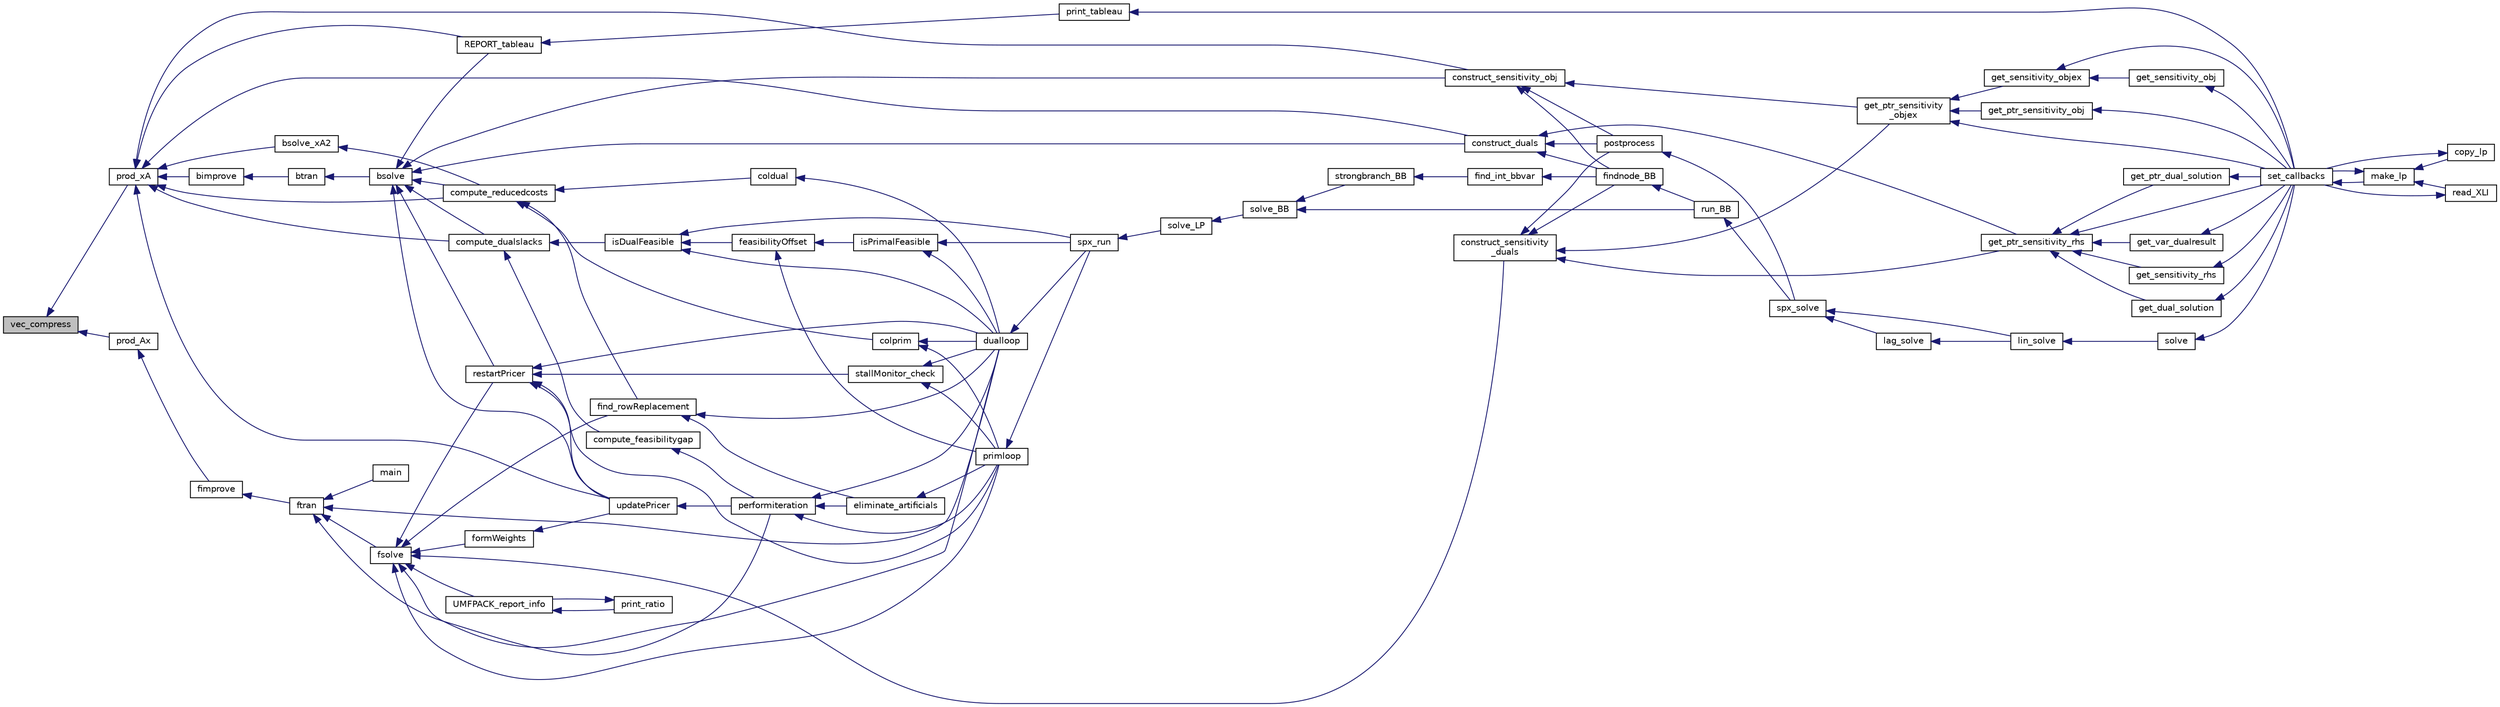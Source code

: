 digraph "vec_compress"
{
  edge [fontname="Helvetica",fontsize="10",labelfontname="Helvetica",labelfontsize="10"];
  node [fontname="Helvetica",fontsize="10",shape=record];
  rankdir="LR";
  Node3128 [label="vec_compress",height=0.2,width=0.4,color="black", fillcolor="grey75", style="filled", fontcolor="black"];
  Node3128 -> Node3129 [dir="back",color="midnightblue",fontsize="10",style="solid",fontname="Helvetica"];
  Node3129 [label="prod_Ax",height=0.2,width=0.4,color="black", fillcolor="white", style="filled",URL="$d0/d48/lp__matrix_8h.html#a131acfe80f62b2269f4b089f72405345"];
  Node3129 -> Node3130 [dir="back",color="midnightblue",fontsize="10",style="solid",fontname="Helvetica"];
  Node3130 [label="fimprove",height=0.2,width=0.4,color="black", fillcolor="white", style="filled",URL="$d0/d48/lp__matrix_8h.html#aa75cb5f463c270155ec6e92957eebacf"];
  Node3130 -> Node3131 [dir="back",color="midnightblue",fontsize="10",style="solid",fontname="Helvetica"];
  Node3131 [label="ftran",height=0.2,width=0.4,color="black", fillcolor="white", style="filled",URL="$d0/d48/lp__matrix_8h.html#ad6fdefeaa5d40091c7a20146fc413758"];
  Node3131 -> Node3132 [dir="back",color="midnightblue",fontsize="10",style="solid",fontname="Helvetica"];
  Node3132 [label="main",height=0.2,width=0.4,color="black", fillcolor="white", style="filled",URL="$df/d7d/lusolmain_8c.html#ac0bbd83579aa80e65ea53783917b10f9"];
  Node3131 -> Node3133 [dir="back",color="midnightblue",fontsize="10",style="solid",fontname="Helvetica"];
  Node3133 [label="performiteration",height=0.2,width=0.4,color="black", fillcolor="white", style="filled",URL="$df/df7/lp__lib_8h.html#aab89ee40b1d5308324fb3540d4eaf2b6"];
  Node3133 -> Node3134 [dir="back",color="midnightblue",fontsize="10",style="solid",fontname="Helvetica"];
  Node3134 [label="eliminate_artificials",height=0.2,width=0.4,color="black", fillcolor="white", style="filled",URL="$d2/d6c/lp__simplex_8c.html#a5e9816f3bfe556d444b034ba1e97b02b"];
  Node3134 -> Node3135 [dir="back",color="midnightblue",fontsize="10",style="solid",fontname="Helvetica"];
  Node3135 [label="primloop",height=0.2,width=0.4,color="black", fillcolor="white", style="filled",URL="$d1/d0a/lp__simplex_8h.html#aaa7a1b253038231f1792b092e4e36267"];
  Node3135 -> Node3136 [dir="back",color="midnightblue",fontsize="10",style="solid",fontname="Helvetica"];
  Node3136 [label="spx_run",height=0.2,width=0.4,color="black", fillcolor="white", style="filled",URL="$d1/d0a/lp__simplex_8h.html#a96c15afcfa902a5b78af4dfb412010bd"];
  Node3136 -> Node3137 [dir="back",color="midnightblue",fontsize="10",style="solid",fontname="Helvetica"];
  Node3137 [label="solve_LP",height=0.2,width=0.4,color="black", fillcolor="white", style="filled",URL="$d1/dbf/lp__mipbb_8h.html#a8f2122bd9c45170c45f236f9fe3d0dd7"];
  Node3137 -> Node3138 [dir="back",color="midnightblue",fontsize="10",style="solid",fontname="Helvetica"];
  Node3138 [label="solve_BB",height=0.2,width=0.4,color="black", fillcolor="white", style="filled",URL="$d1/dbf/lp__mipbb_8h.html#a43e95e2128e85df2643cbc0bfce4746c"];
  Node3138 -> Node3139 [dir="back",color="midnightblue",fontsize="10",style="solid",fontname="Helvetica"];
  Node3139 [label="strongbranch_BB",height=0.2,width=0.4,color="black", fillcolor="white", style="filled",URL="$d1/dbf/lp__mipbb_8h.html#a14912803f02db21c25829df065202762"];
  Node3139 -> Node3140 [dir="back",color="midnightblue",fontsize="10",style="solid",fontname="Helvetica"];
  Node3140 [label="find_int_bbvar",height=0.2,width=0.4,color="black", fillcolor="white", style="filled",URL="$df/df7/lp__lib_8h.html#ad6104a5cc6ae29cc1dd1327d8d36047e"];
  Node3140 -> Node3141 [dir="back",color="midnightblue",fontsize="10",style="solid",fontname="Helvetica"];
  Node3141 [label="findnode_BB",height=0.2,width=0.4,color="black", fillcolor="white", style="filled",URL="$d1/dbf/lp__mipbb_8h.html#ad9c2614a833a1e0ab7f4425068752663"];
  Node3141 -> Node3142 [dir="back",color="midnightblue",fontsize="10",style="solid",fontname="Helvetica"];
  Node3142 [label="run_BB",height=0.2,width=0.4,color="black", fillcolor="white", style="filled",URL="$d1/dbf/lp__mipbb_8h.html#a1d8d97b4f4f35f07e6b798f07a62e527"];
  Node3142 -> Node3143 [dir="back",color="midnightblue",fontsize="10",style="solid",fontname="Helvetica"];
  Node3143 [label="spx_solve",height=0.2,width=0.4,color="black", fillcolor="white", style="filled",URL="$d1/d0a/lp__simplex_8h.html#a3effc8b68c1fb21095e7324d83d0dbf7"];
  Node3143 -> Node3144 [dir="back",color="midnightblue",fontsize="10",style="solid",fontname="Helvetica"];
  Node3144 [label="lag_solve",height=0.2,width=0.4,color="black", fillcolor="white", style="filled",URL="$d1/d0a/lp__simplex_8h.html#a320e9e82c06466267a7cb7844c7767b8"];
  Node3144 -> Node3145 [dir="back",color="midnightblue",fontsize="10",style="solid",fontname="Helvetica"];
  Node3145 [label="lin_solve",height=0.2,width=0.4,color="black", fillcolor="white", style="filled",URL="$d1/d0a/lp__simplex_8h.html#a794b0beb471eb7ece9a694717b65b947"];
  Node3145 -> Node3146 [dir="back",color="midnightblue",fontsize="10",style="solid",fontname="Helvetica"];
  Node3146 [label="solve",height=0.2,width=0.4,color="black", fillcolor="white", style="filled",URL="$df/df7/lp__lib_8h.html#a0f4da3a192397e77e6fe92704d4fad3f"];
  Node3146 -> Node3147 [dir="back",color="midnightblue",fontsize="10",style="solid",fontname="Helvetica"];
  Node3147 [label="set_callbacks",height=0.2,width=0.4,color="black", fillcolor="white", style="filled",URL="$df/df7/lp__lib_8h.html#a929e8acb9704f61e16927c915c15cd07"];
  Node3147 -> Node3148 [dir="back",color="midnightblue",fontsize="10",style="solid",fontname="Helvetica"];
  Node3148 [label="make_lp",height=0.2,width=0.4,color="black", fillcolor="white", style="filled",URL="$df/df7/lp__lib_8h.html#a68a0333d84dd944f67e2a0ec72e346a9"];
  Node3148 -> Node3149 [dir="back",color="midnightblue",fontsize="10",style="solid",fontname="Helvetica"];
  Node3149 [label="copy_lp",height=0.2,width=0.4,color="black", fillcolor="white", style="filled",URL="$df/df7/lp__lib_8h.html#aca83ecdbc200b414db491306f3070ae9"];
  Node3149 -> Node3147 [dir="back",color="midnightblue",fontsize="10",style="solid",fontname="Helvetica"];
  Node3148 -> Node3147 [dir="back",color="midnightblue",fontsize="10",style="solid",fontname="Helvetica"];
  Node3148 -> Node3150 [dir="back",color="midnightblue",fontsize="10",style="solid",fontname="Helvetica"];
  Node3150 [label="read_XLI",height=0.2,width=0.4,color="black", fillcolor="white", style="filled",URL="$df/df7/lp__lib_8h.html#a351dd803960ab0dae2b39f2c65d3a58d"];
  Node3150 -> Node3147 [dir="back",color="midnightblue",fontsize="10",style="solid",fontname="Helvetica"];
  Node3143 -> Node3145 [dir="back",color="midnightblue",fontsize="10",style="solid",fontname="Helvetica"];
  Node3138 -> Node3142 [dir="back",color="midnightblue",fontsize="10",style="solid",fontname="Helvetica"];
  Node3133 -> Node3135 [dir="back",color="midnightblue",fontsize="10",style="solid",fontname="Helvetica"];
  Node3133 -> Node3151 [dir="back",color="midnightblue",fontsize="10",style="solid",fontname="Helvetica"];
  Node3151 [label="dualloop",height=0.2,width=0.4,color="black", fillcolor="white", style="filled",URL="$d1/d0a/lp__simplex_8h.html#a881918469722e512db8bd95bb1ec940c"];
  Node3151 -> Node3136 [dir="back",color="midnightblue",fontsize="10",style="solid",fontname="Helvetica"];
  Node3131 -> Node3152 [dir="back",color="midnightblue",fontsize="10",style="solid",fontname="Helvetica"];
  Node3152 [label="fsolve",height=0.2,width=0.4,color="black", fillcolor="white", style="filled",URL="$d0/d48/lp__matrix_8h.html#a67a365057ddfb006dc73ced0f96d185a"];
  Node3152 -> Node3153 [dir="back",color="midnightblue",fontsize="10",style="solid",fontname="Helvetica"];
  Node3153 [label="construct_sensitivity\l_duals",height=0.2,width=0.4,color="black", fillcolor="white", style="filled",URL="$df/df7/lp__lib_8h.html#a50f18f68adbe0e2059d4db0ebdd8a477"];
  Node3153 -> Node3154 [dir="back",color="midnightblue",fontsize="10",style="solid",fontname="Helvetica"];
  Node3154 [label="get_ptr_sensitivity_rhs",height=0.2,width=0.4,color="black", fillcolor="white", style="filled",URL="$df/df7/lp__lib_8h.html#a0b0eec8f454537029970d8c372dccdb7"];
  Node3154 -> Node3155 [dir="back",color="midnightblue",fontsize="10",style="solid",fontname="Helvetica"];
  Node3155 [label="get_var_dualresult",height=0.2,width=0.4,color="black", fillcolor="white", style="filled",URL="$df/df7/lp__lib_8h.html#a20af639d614390c57f4ebb2831182d73"];
  Node3155 -> Node3147 [dir="back",color="midnightblue",fontsize="10",style="solid",fontname="Helvetica"];
  Node3154 -> Node3156 [dir="back",color="midnightblue",fontsize="10",style="solid",fontname="Helvetica"];
  Node3156 [label="get_sensitivity_rhs",height=0.2,width=0.4,color="black", fillcolor="white", style="filled",URL="$df/df7/lp__lib_8h.html#ae53a23c38aa891ed2f8486146ad4b1e8"];
  Node3156 -> Node3147 [dir="back",color="midnightblue",fontsize="10",style="solid",fontname="Helvetica"];
  Node3154 -> Node3147 [dir="back",color="midnightblue",fontsize="10",style="solid",fontname="Helvetica"];
  Node3154 -> Node3157 [dir="back",color="midnightblue",fontsize="10",style="solid",fontname="Helvetica"];
  Node3157 [label="get_dual_solution",height=0.2,width=0.4,color="black", fillcolor="white", style="filled",URL="$df/df7/lp__lib_8h.html#a083994ab8f17255ba288a38225c124da"];
  Node3157 -> Node3147 [dir="back",color="midnightblue",fontsize="10",style="solid",fontname="Helvetica"];
  Node3154 -> Node3158 [dir="back",color="midnightblue",fontsize="10",style="solid",fontname="Helvetica"];
  Node3158 [label="get_ptr_dual_solution",height=0.2,width=0.4,color="black", fillcolor="white", style="filled",URL="$df/df7/lp__lib_8h.html#aef60f6146774a7ec36d2961034982ae7"];
  Node3158 -> Node3147 [dir="back",color="midnightblue",fontsize="10",style="solid",fontname="Helvetica"];
  Node3153 -> Node3159 [dir="back",color="midnightblue",fontsize="10",style="solid",fontname="Helvetica"];
  Node3159 [label="get_ptr_sensitivity\l_objex",height=0.2,width=0.4,color="black", fillcolor="white", style="filled",URL="$df/df7/lp__lib_8h.html#adfc39d9b1870d439e3e9b9e5830eeea6"];
  Node3159 -> Node3160 [dir="back",color="midnightblue",fontsize="10",style="solid",fontname="Helvetica"];
  Node3160 [label="get_sensitivity_objex",height=0.2,width=0.4,color="black", fillcolor="white", style="filled",URL="$df/df7/lp__lib_8h.html#ab4dda7365cd69251a37562bb6a8e7b12"];
  Node3160 -> Node3161 [dir="back",color="midnightblue",fontsize="10",style="solid",fontname="Helvetica"];
  Node3161 [label="get_sensitivity_obj",height=0.2,width=0.4,color="black", fillcolor="white", style="filled",URL="$df/df7/lp__lib_8h.html#ade927064245939d7e8b08e385ce20ff4"];
  Node3161 -> Node3147 [dir="back",color="midnightblue",fontsize="10",style="solid",fontname="Helvetica"];
  Node3160 -> Node3147 [dir="back",color="midnightblue",fontsize="10",style="solid",fontname="Helvetica"];
  Node3159 -> Node3162 [dir="back",color="midnightblue",fontsize="10",style="solid",fontname="Helvetica"];
  Node3162 [label="get_ptr_sensitivity_obj",height=0.2,width=0.4,color="black", fillcolor="white", style="filled",URL="$df/df7/lp__lib_8h.html#a9fba4213636195e1a662eb3e5f039d6e"];
  Node3162 -> Node3147 [dir="back",color="midnightblue",fontsize="10",style="solid",fontname="Helvetica"];
  Node3159 -> Node3147 [dir="back",color="midnightblue",fontsize="10",style="solid",fontname="Helvetica"];
  Node3153 -> Node3163 [dir="back",color="midnightblue",fontsize="10",style="solid",fontname="Helvetica"];
  Node3163 [label="postprocess",height=0.2,width=0.4,color="black", fillcolor="white", style="filled",URL="$df/df7/lp__lib_8h.html#a0893b5f8a2432dd38800b54ec8ca0332"];
  Node3163 -> Node3143 [dir="back",color="midnightblue",fontsize="10",style="solid",fontname="Helvetica"];
  Node3153 -> Node3141 [dir="back",color="midnightblue",fontsize="10",style="solid",fontname="Helvetica"];
  Node3152 -> Node3164 [dir="back",color="midnightblue",fontsize="10",style="solid",fontname="Helvetica"];
  Node3164 [label="find_rowReplacement",height=0.2,width=0.4,color="black", fillcolor="white", style="filled",URL="$d5/dee/lp__price_8h.html#aa2828cd618b7e668ca5bfa59b53764f1"];
  Node3164 -> Node3134 [dir="back",color="midnightblue",fontsize="10",style="solid",fontname="Helvetica"];
  Node3164 -> Node3151 [dir="back",color="midnightblue",fontsize="10",style="solid",fontname="Helvetica"];
  Node3152 -> Node3165 [dir="back",color="midnightblue",fontsize="10",style="solid",fontname="Helvetica"];
  Node3165 [label="restartPricer",height=0.2,width=0.4,color="black", fillcolor="white", style="filled",URL="$d3/da0/lp__price_p_s_e_8h.html#aaccf24d52dc9daa3cf352f8b88fd8820"];
  Node3165 -> Node3166 [dir="back",color="midnightblue",fontsize="10",style="solid",fontname="Helvetica"];
  Node3166 [label="updatePricer",height=0.2,width=0.4,color="black", fillcolor="white", style="filled",URL="$d3/da0/lp__price_p_s_e_8h.html#ad16c1ea6f969c6d72f135e859d82479f"];
  Node3166 -> Node3133 [dir="back",color="midnightblue",fontsize="10",style="solid",fontname="Helvetica"];
  Node3165 -> Node3167 [dir="back",color="midnightblue",fontsize="10",style="solid",fontname="Helvetica"];
  Node3167 [label="stallMonitor_check",height=0.2,width=0.4,color="black", fillcolor="white", style="filled",URL="$d2/d6c/lp__simplex_8c.html#a256354aaa5db9224451424c67f19cde3"];
  Node3167 -> Node3135 [dir="back",color="midnightblue",fontsize="10",style="solid",fontname="Helvetica"];
  Node3167 -> Node3151 [dir="back",color="midnightblue",fontsize="10",style="solid",fontname="Helvetica"];
  Node3165 -> Node3135 [dir="back",color="midnightblue",fontsize="10",style="solid",fontname="Helvetica"];
  Node3165 -> Node3151 [dir="back",color="midnightblue",fontsize="10",style="solid",fontname="Helvetica"];
  Node3152 -> Node3168 [dir="back",color="midnightblue",fontsize="10",style="solid",fontname="Helvetica"];
  Node3168 [label="formWeights",height=0.2,width=0.4,color="black", fillcolor="white", style="filled",URL="$da/d29/lp__price_p_s_e_8c.html#aa82070e3c7c41fe6cb30727ecbf9e5ed"];
  Node3168 -> Node3166 [dir="back",color="midnightblue",fontsize="10",style="solid",fontname="Helvetica"];
  Node3152 -> Node3135 [dir="back",color="midnightblue",fontsize="10",style="solid",fontname="Helvetica"];
  Node3152 -> Node3151 [dir="back",color="midnightblue",fontsize="10",style="solid",fontname="Helvetica"];
  Node3152 -> Node3169 [dir="back",color="midnightblue",fontsize="10",style="solid",fontname="Helvetica"];
  Node3169 [label="UMFPACK_report_info",height=0.2,width=0.4,color="black", fillcolor="white", style="filled",URL="$d2/def/umfpack__report__info_8c.html#a7b91f14b1ac2f360d6582a787fd2f8b9"];
  Node3169 -> Node3170 [dir="back",color="midnightblue",fontsize="10",style="solid",fontname="Helvetica"];
  Node3170 [label="print_ratio",height=0.2,width=0.4,color="black", fillcolor="white", style="filled",URL="$d2/def/umfpack__report__info_8c.html#af80f2ea9ea676933311eaf6cb3a5b59e"];
  Node3170 -> Node3169 [dir="back",color="midnightblue",fontsize="10",style="solid",fontname="Helvetica"];
  Node3131 -> Node3151 [dir="back",color="midnightblue",fontsize="10",style="solid",fontname="Helvetica"];
  Node3128 -> Node3171 [dir="back",color="midnightblue",fontsize="10",style="solid",fontname="Helvetica"];
  Node3171 [label="prod_xA",height=0.2,width=0.4,color="black", fillcolor="white", style="filled",URL="$d0/d48/lp__matrix_8h.html#af9acadda0286df191bd2b08c7811336b"];
  Node3171 -> Node3172 [dir="back",color="midnightblue",fontsize="10",style="solid",fontname="Helvetica"];
  Node3172 [label="compute_dualslacks",height=0.2,width=0.4,color="black", fillcolor="white", style="filled",URL="$df/df7/lp__lib_8h.html#a61ec2c96e522ac744ef4dd83c8e21bc8"];
  Node3172 -> Node3173 [dir="back",color="midnightblue",fontsize="10",style="solid",fontname="Helvetica"];
  Node3173 [label="compute_feasibilitygap",height=0.2,width=0.4,color="black", fillcolor="white", style="filled",URL="$d4/d79/lp__lib_8c.html#a761a9b21146f2341dbaa9a49285d957e"];
  Node3173 -> Node3133 [dir="back",color="midnightblue",fontsize="10",style="solid",fontname="Helvetica"];
  Node3172 -> Node3174 [dir="back",color="midnightblue",fontsize="10",style="solid",fontname="Helvetica"];
  Node3174 [label="isDualFeasible",height=0.2,width=0.4,color="black", fillcolor="white", style="filled",URL="$df/df7/lp__lib_8h.html#a5e190b8f615cd2b4d4087a616652aff4"];
  Node3174 -> Node3175 [dir="back",color="midnightblue",fontsize="10",style="solid",fontname="Helvetica"];
  Node3175 [label="feasibilityOffset",height=0.2,width=0.4,color="black", fillcolor="white", style="filled",URL="$df/df7/lp__lib_8h.html#ac5fd807c68c710d7a6697b448cd044a9"];
  Node3175 -> Node3176 [dir="back",color="midnightblue",fontsize="10",style="solid",fontname="Helvetica"];
  Node3176 [label="isPrimalFeasible",height=0.2,width=0.4,color="black", fillcolor="white", style="filled",URL="$df/df7/lp__lib_8h.html#ad9691eea77803cce67a70e78528ef240"];
  Node3176 -> Node3151 [dir="back",color="midnightblue",fontsize="10",style="solid",fontname="Helvetica"];
  Node3176 -> Node3136 [dir="back",color="midnightblue",fontsize="10",style="solid",fontname="Helvetica"];
  Node3175 -> Node3135 [dir="back",color="midnightblue",fontsize="10",style="solid",fontname="Helvetica"];
  Node3174 -> Node3151 [dir="back",color="midnightblue",fontsize="10",style="solid",fontname="Helvetica"];
  Node3174 -> Node3136 [dir="back",color="midnightblue",fontsize="10",style="solid",fontname="Helvetica"];
  Node3171 -> Node3177 [dir="back",color="midnightblue",fontsize="10",style="solid",fontname="Helvetica"];
  Node3177 [label="construct_duals",height=0.2,width=0.4,color="black", fillcolor="white", style="filled",URL="$df/df7/lp__lib_8h.html#abbc350baee85b42d765e17e09ac77b6a"];
  Node3177 -> Node3154 [dir="back",color="midnightblue",fontsize="10",style="solid",fontname="Helvetica"];
  Node3177 -> Node3163 [dir="back",color="midnightblue",fontsize="10",style="solid",fontname="Helvetica"];
  Node3177 -> Node3141 [dir="back",color="midnightblue",fontsize="10",style="solid",fontname="Helvetica"];
  Node3171 -> Node3178 [dir="back",color="midnightblue",fontsize="10",style="solid",fontname="Helvetica"];
  Node3178 [label="construct_sensitivity_obj",height=0.2,width=0.4,color="black", fillcolor="white", style="filled",URL="$df/df7/lp__lib_8h.html#a8f6026199b9a24567e02855e1a792f5a"];
  Node3178 -> Node3159 [dir="back",color="midnightblue",fontsize="10",style="solid",fontname="Helvetica"];
  Node3178 -> Node3163 [dir="back",color="midnightblue",fontsize="10",style="solid",fontname="Helvetica"];
  Node3178 -> Node3141 [dir="back",color="midnightblue",fontsize="10",style="solid",fontname="Helvetica"];
  Node3171 -> Node3179 [dir="back",color="midnightblue",fontsize="10",style="solid",fontname="Helvetica"];
  Node3179 [label="bimprove",height=0.2,width=0.4,color="black", fillcolor="white", style="filled",URL="$d0/d48/lp__matrix_8h.html#ae7cc653a31196d36336ad55816da1fa3"];
  Node3179 -> Node3180 [dir="back",color="midnightblue",fontsize="10",style="solid",fontname="Helvetica"];
  Node3180 [label="btran",height=0.2,width=0.4,color="black", fillcolor="white", style="filled",URL="$d0/d48/lp__matrix_8h.html#a8ee65a8e3a97d6cd8fcdbf4112d304a5"];
  Node3180 -> Node3181 [dir="back",color="midnightblue",fontsize="10",style="solid",fontname="Helvetica"];
  Node3181 [label="bsolve",height=0.2,width=0.4,color="black", fillcolor="white", style="filled",URL="$d0/d48/lp__matrix_8h.html#adbd3fb78087dea9e6c99722365794300"];
  Node3181 -> Node3172 [dir="back",color="midnightblue",fontsize="10",style="solid",fontname="Helvetica"];
  Node3181 -> Node3177 [dir="back",color="midnightblue",fontsize="10",style="solid",fontname="Helvetica"];
  Node3181 -> Node3178 [dir="back",color="midnightblue",fontsize="10",style="solid",fontname="Helvetica"];
  Node3181 -> Node3182 [dir="back",color="midnightblue",fontsize="10",style="solid",fontname="Helvetica"];
  Node3182 [label="compute_reducedcosts",height=0.2,width=0.4,color="black", fillcolor="white", style="filled",URL="$d5/dee/lp__price_8h.html#ac377efa2114929911da3e04150485031"];
  Node3182 -> Node3164 [dir="back",color="midnightblue",fontsize="10",style="solid",fontname="Helvetica"];
  Node3182 -> Node3183 [dir="back",color="midnightblue",fontsize="10",style="solid",fontname="Helvetica"];
  Node3183 [label="colprim",height=0.2,width=0.4,color="black", fillcolor="white", style="filled",URL="$d5/dee/lp__price_8h.html#af6f756e9deca97e5abba8d5ca96292f8"];
  Node3183 -> Node3135 [dir="back",color="midnightblue",fontsize="10",style="solid",fontname="Helvetica"];
  Node3183 -> Node3151 [dir="back",color="midnightblue",fontsize="10",style="solid",fontname="Helvetica"];
  Node3182 -> Node3184 [dir="back",color="midnightblue",fontsize="10",style="solid",fontname="Helvetica"];
  Node3184 [label="coldual",height=0.2,width=0.4,color="black", fillcolor="white", style="filled",URL="$d5/dee/lp__price_8h.html#a956054a45ac5f9a7c0b35405ecdfc786"];
  Node3184 -> Node3151 [dir="back",color="midnightblue",fontsize="10",style="solid",fontname="Helvetica"];
  Node3181 -> Node3165 [dir="back",color="midnightblue",fontsize="10",style="solid",fontname="Helvetica"];
  Node3181 -> Node3166 [dir="back",color="midnightblue",fontsize="10",style="solid",fontname="Helvetica"];
  Node3181 -> Node3185 [dir="back",color="midnightblue",fontsize="10",style="solid",fontname="Helvetica"];
  Node3185 [label="REPORT_tableau",height=0.2,width=0.4,color="black", fillcolor="white", style="filled",URL="$d4/dbf/lp__report_8h.html#ab4a5f946495a1958710880a9a3e29fd7"];
  Node3185 -> Node3186 [dir="back",color="midnightblue",fontsize="10",style="solid",fontname="Helvetica"];
  Node3186 [label="print_tableau",height=0.2,width=0.4,color="black", fillcolor="white", style="filled",URL="$df/df7/lp__lib_8h.html#a256d6c925c67a52590efffa6c468c15e"];
  Node3186 -> Node3147 [dir="back",color="midnightblue",fontsize="10",style="solid",fontname="Helvetica"];
  Node3171 -> Node3187 [dir="back",color="midnightblue",fontsize="10",style="solid",fontname="Helvetica"];
  Node3187 [label="bsolve_xA2",height=0.2,width=0.4,color="black", fillcolor="white", style="filled",URL="$d0/d48/lp__matrix_8h.html#aab8ddf7d43813a9046d1453a66acf9a2"];
  Node3187 -> Node3182 [dir="back",color="midnightblue",fontsize="10",style="solid",fontname="Helvetica"];
  Node3171 -> Node3182 [dir="back",color="midnightblue",fontsize="10",style="solid",fontname="Helvetica"];
  Node3171 -> Node3166 [dir="back",color="midnightblue",fontsize="10",style="solid",fontname="Helvetica"];
  Node3171 -> Node3185 [dir="back",color="midnightblue",fontsize="10",style="solid",fontname="Helvetica"];
}
